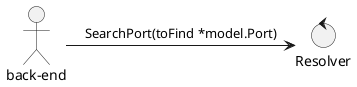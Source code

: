 @startuml
actor "back-end" as be
control Resolver

be -> (Resolver): SearchPort(toFind *model.Port)
@enduml
